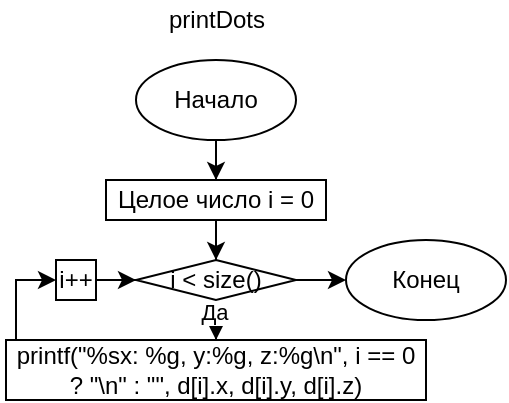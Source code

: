 <mxfile version="13.1.14"><diagram id="G3f4pCMQbPq9qccXD6Vn" name="Page-1"><mxGraphModel dx="767" dy="339" grid="1" gridSize="10" guides="1" tooltips="1" connect="1" arrows="1" fold="1" page="1" pageScale="1" pageWidth="850" pageHeight="1100" math="0" shadow="0"><root><mxCell id="0"/><mxCell id="1" parent="0"/><mxCell id="E3ZkEF7n4t0Bd6IsKKUq-31" style="edgeStyle=orthogonalEdgeStyle;rounded=0;orthogonalLoop=1;jettySize=auto;html=1;" edge="1" parent="1" source="E3ZkEF7n4t0Bd6IsKKUq-32" target="E3ZkEF7n4t0Bd6IsKKUq-35"><mxGeometry relative="1" as="geometry"/></mxCell><mxCell id="E3ZkEF7n4t0Bd6IsKKUq-32" value="Начало" style="ellipse;whiteSpace=wrap;html=1;" vertex="1" parent="1"><mxGeometry x="260" y="260" width="80" height="40" as="geometry"/></mxCell><mxCell id="E3ZkEF7n4t0Bd6IsKKUq-33" value="printDots" style="text;html=1;align=center;verticalAlign=middle;resizable=0;points=[];autosize=1;" vertex="1" parent="1"><mxGeometry x="270" y="230" width="60" height="20" as="geometry"/></mxCell><mxCell id="E3ZkEF7n4t0Bd6IsKKUq-34" style="edgeStyle=orthogonalEdgeStyle;rounded=0;orthogonalLoop=1;jettySize=auto;html=1;" edge="1" parent="1" source="E3ZkEF7n4t0Bd6IsKKUq-35" target="E3ZkEF7n4t0Bd6IsKKUq-39"><mxGeometry relative="1" as="geometry"/></mxCell><mxCell id="E3ZkEF7n4t0Bd6IsKKUq-35" value="Целое число i = 0" style="rounded=0;whiteSpace=wrap;html=1;" vertex="1" parent="1"><mxGeometry x="245" y="320" width="110" height="20" as="geometry"/></mxCell><mxCell id="E3ZkEF7n4t0Bd6IsKKUq-36" style="edgeStyle=orthogonalEdgeStyle;rounded=0;orthogonalLoop=1;jettySize=auto;html=1;entryX=0.5;entryY=0;entryDx=0;entryDy=0;" edge="1" parent="1" source="E3ZkEF7n4t0Bd6IsKKUq-39" target="E3ZkEF7n4t0Bd6IsKKUq-43"><mxGeometry relative="1" as="geometry"/></mxCell><mxCell id="E3ZkEF7n4t0Bd6IsKKUq-37" value="Да" style="edgeLabel;html=1;align=center;verticalAlign=middle;resizable=0;points=[];" vertex="1" connectable="0" parent="E3ZkEF7n4t0Bd6IsKKUq-36"><mxGeometry x="0.522" y="-1" relative="1" as="geometry"><mxPoint as="offset"/></mxGeometry></mxCell><mxCell id="E3ZkEF7n4t0Bd6IsKKUq-38" style="edgeStyle=orthogonalEdgeStyle;rounded=0;orthogonalLoop=1;jettySize=auto;html=1;" edge="1" parent="1" source="E3ZkEF7n4t0Bd6IsKKUq-39" target="E3ZkEF7n4t0Bd6IsKKUq-44"><mxGeometry relative="1" as="geometry"/></mxCell><mxCell id="E3ZkEF7n4t0Bd6IsKKUq-39" value="i &amp;lt; size()" style="rhombus;whiteSpace=wrap;html=1;" vertex="1" parent="1"><mxGeometry x="260" y="360" width="80" height="20" as="geometry"/></mxCell><mxCell id="E3ZkEF7n4t0Bd6IsKKUq-40" style="edgeStyle=orthogonalEdgeStyle;rounded=0;orthogonalLoop=1;jettySize=auto;html=1;entryX=0;entryY=0.5;entryDx=0;entryDy=0;" edge="1" parent="1" source="E3ZkEF7n4t0Bd6IsKKUq-41" target="E3ZkEF7n4t0Bd6IsKKUq-39"><mxGeometry relative="1" as="geometry"/></mxCell><mxCell id="E3ZkEF7n4t0Bd6IsKKUq-41" value="i++" style="rounded=0;whiteSpace=wrap;html=1;" vertex="1" parent="1"><mxGeometry x="220" y="360" width="20" height="20" as="geometry"/></mxCell><mxCell id="E3ZkEF7n4t0Bd6IsKKUq-42" style="edgeStyle=orthogonalEdgeStyle;rounded=0;orthogonalLoop=1;jettySize=auto;html=1;entryX=0;entryY=0.5;entryDx=0;entryDy=0;" edge="1" parent="1" source="E3ZkEF7n4t0Bd6IsKKUq-43" target="E3ZkEF7n4t0Bd6IsKKUq-41"><mxGeometry relative="1" as="geometry"><Array as="points"><mxPoint x="200" y="415"/><mxPoint x="200" y="370"/></Array></mxGeometry></mxCell><mxCell id="E3ZkEF7n4t0Bd6IsKKUq-43" value="printf(&quot;%sx: %g, y:%g, z:%g\n&quot;, i == 0 ? &quot;\n&quot; : &quot;&quot;, d[i].x, d[i].y, d[i].z)" style="rounded=0;whiteSpace=wrap;html=1;" vertex="1" parent="1"><mxGeometry x="195" y="400" width="210" height="30" as="geometry"/></mxCell><mxCell id="E3ZkEF7n4t0Bd6IsKKUq-44" value="Конец" style="ellipse;whiteSpace=wrap;html=1;" vertex="1" parent="1"><mxGeometry x="365" y="350" width="80" height="40" as="geometry"/></mxCell></root></mxGraphModel></diagram></mxfile>